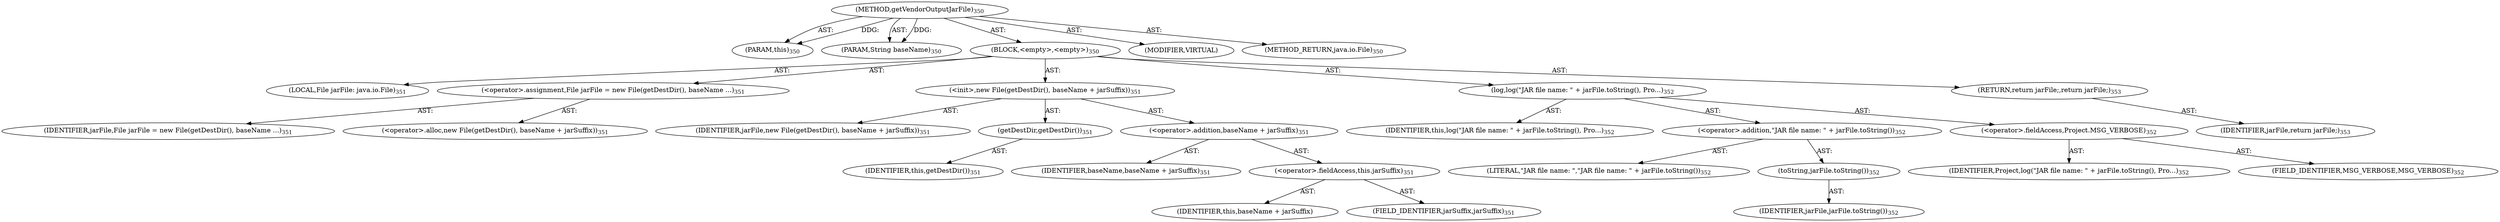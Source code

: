 digraph "getVendorOutputJarFile" {  
"111669149705" [label = <(METHOD,getVendorOutputJarFile)<SUB>350</SUB>> ]
"115964117001" [label = <(PARAM,this)<SUB>350</SUB>> ]
"115964117016" [label = <(PARAM,String baseName)<SUB>350</SUB>> ]
"25769803802" [label = <(BLOCK,&lt;empty&gt;,&lt;empty&gt;)<SUB>350</SUB>> ]
"94489280536" [label = <(LOCAL,File jarFile: java.io.File)<SUB>351</SUB>> ]
"30064771237" [label = <(&lt;operator&gt;.assignment,File jarFile = new File(getDestDir(), baseName ...)<SUB>351</SUB>> ]
"68719476873" [label = <(IDENTIFIER,jarFile,File jarFile = new File(getDestDir(), baseName ...)<SUB>351</SUB>> ]
"30064771238" [label = <(&lt;operator&gt;.alloc,new File(getDestDir(), baseName + jarSuffix))<SUB>351</SUB>> ]
"30064771239" [label = <(&lt;init&gt;,new File(getDestDir(), baseName + jarSuffix))<SUB>351</SUB>> ]
"68719476874" [label = <(IDENTIFIER,jarFile,new File(getDestDir(), baseName + jarSuffix))<SUB>351</SUB>> ]
"30064771240" [label = <(getDestDir,getDestDir())<SUB>351</SUB>> ]
"68719476761" [label = <(IDENTIFIER,this,getDestDir())<SUB>351</SUB>> ]
"30064771241" [label = <(&lt;operator&gt;.addition,baseName + jarSuffix)<SUB>351</SUB>> ]
"68719476875" [label = <(IDENTIFIER,baseName,baseName + jarSuffix)<SUB>351</SUB>> ]
"30064771242" [label = <(&lt;operator&gt;.fieldAccess,this.jarSuffix)<SUB>351</SUB>> ]
"68719476876" [label = <(IDENTIFIER,this,baseName + jarSuffix)> ]
"55834574876" [label = <(FIELD_IDENTIFIER,jarSuffix,jarSuffix)<SUB>351</SUB>> ]
"30064771243" [label = <(log,log(&quot;JAR file name: &quot; + jarFile.toString(), Pro...)<SUB>352</SUB>> ]
"68719476762" [label = <(IDENTIFIER,this,log(&quot;JAR file name: &quot; + jarFile.toString(), Pro...)<SUB>352</SUB>> ]
"30064771244" [label = <(&lt;operator&gt;.addition,&quot;JAR file name: &quot; + jarFile.toString())<SUB>352</SUB>> ]
"90194313246" [label = <(LITERAL,&quot;JAR file name: &quot;,&quot;JAR file name: &quot; + jarFile.toString())<SUB>352</SUB>> ]
"30064771245" [label = <(toString,jarFile.toString())<SUB>352</SUB>> ]
"68719476877" [label = <(IDENTIFIER,jarFile,jarFile.toString())<SUB>352</SUB>> ]
"30064771246" [label = <(&lt;operator&gt;.fieldAccess,Project.MSG_VERBOSE)<SUB>352</SUB>> ]
"68719476878" [label = <(IDENTIFIER,Project,log(&quot;JAR file name: &quot; + jarFile.toString(), Pro...)<SUB>352</SUB>> ]
"55834574877" [label = <(FIELD_IDENTIFIER,MSG_VERBOSE,MSG_VERBOSE)<SUB>352</SUB>> ]
"146028888065" [label = <(RETURN,return jarFile;,return jarFile;)<SUB>353</SUB>> ]
"68719476879" [label = <(IDENTIFIER,jarFile,return jarFile;)<SUB>353</SUB>> ]
"133143986203" [label = <(MODIFIER,VIRTUAL)> ]
"128849018889" [label = <(METHOD_RETURN,java.io.File)<SUB>350</SUB>> ]
  "111669149705" -> "115964117001"  [ label = "AST: "] 
  "111669149705" -> "115964117016"  [ label = "AST: "] 
  "111669149705" -> "25769803802"  [ label = "AST: "] 
  "111669149705" -> "133143986203"  [ label = "AST: "] 
  "111669149705" -> "128849018889"  [ label = "AST: "] 
  "25769803802" -> "94489280536"  [ label = "AST: "] 
  "25769803802" -> "30064771237"  [ label = "AST: "] 
  "25769803802" -> "30064771239"  [ label = "AST: "] 
  "25769803802" -> "30064771243"  [ label = "AST: "] 
  "25769803802" -> "146028888065"  [ label = "AST: "] 
  "30064771237" -> "68719476873"  [ label = "AST: "] 
  "30064771237" -> "30064771238"  [ label = "AST: "] 
  "30064771239" -> "68719476874"  [ label = "AST: "] 
  "30064771239" -> "30064771240"  [ label = "AST: "] 
  "30064771239" -> "30064771241"  [ label = "AST: "] 
  "30064771240" -> "68719476761"  [ label = "AST: "] 
  "30064771241" -> "68719476875"  [ label = "AST: "] 
  "30064771241" -> "30064771242"  [ label = "AST: "] 
  "30064771242" -> "68719476876"  [ label = "AST: "] 
  "30064771242" -> "55834574876"  [ label = "AST: "] 
  "30064771243" -> "68719476762"  [ label = "AST: "] 
  "30064771243" -> "30064771244"  [ label = "AST: "] 
  "30064771243" -> "30064771246"  [ label = "AST: "] 
  "30064771244" -> "90194313246"  [ label = "AST: "] 
  "30064771244" -> "30064771245"  [ label = "AST: "] 
  "30064771245" -> "68719476877"  [ label = "AST: "] 
  "30064771246" -> "68719476878"  [ label = "AST: "] 
  "30064771246" -> "55834574877"  [ label = "AST: "] 
  "146028888065" -> "68719476879"  [ label = "AST: "] 
  "111669149705" -> "115964117001"  [ label = "DDG: "] 
  "111669149705" -> "115964117016"  [ label = "DDG: "] 
}
